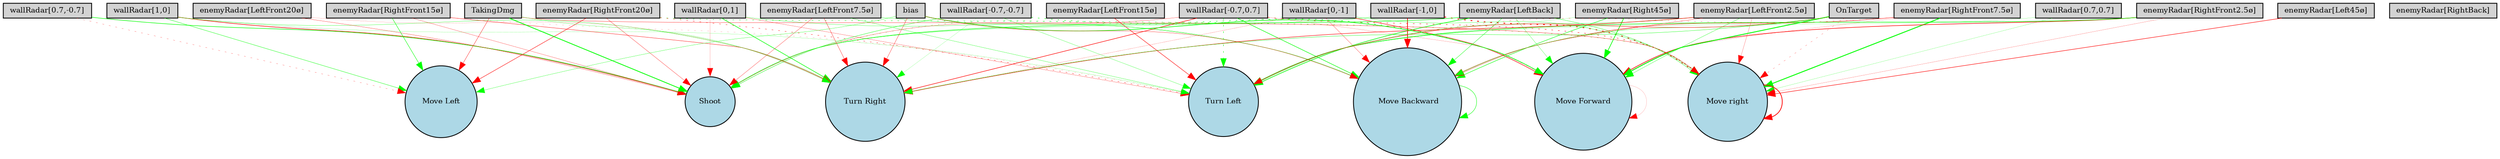 digraph {
	node [fontsize=9 height=0.2 shape=circle width=0.2]
	"wallRadar[1,0]" [fillcolor=lightgray shape=box style=filled]
	"wallRadar[0,1]" [fillcolor=lightgray shape=box style=filled]
	"wallRadar[-1,0]" [fillcolor=lightgray shape=box style=filled]
	"wallRadar[0,-1]" [fillcolor=lightgray shape=box style=filled]
	"wallRadar[0.7,0.7]" [fillcolor=lightgray shape=box style=filled]
	"wallRadar[-0.7,0.7]" [fillcolor=lightgray shape=box style=filled]
	"wallRadar[-0.7,-0.7]" [fillcolor=lightgray shape=box style=filled]
	"wallRadar[0.7,-0.7]" [fillcolor=lightgray shape=box style=filled]
	"enemyRadar[RightBack]" [fillcolor=lightgray shape=box style=filled]
	"enemyRadar[LeftBack]" [fillcolor=lightgray shape=box style=filled]
	"enemyRadar[Right45ø]" [fillcolor=lightgray shape=box style=filled]
	"enemyRadar[Left45ø]" [fillcolor=lightgray shape=box style=filled]
	"enemyRadar[RightFront20ø]" [fillcolor=lightgray shape=box style=filled]
	"enemyRadar[LeftFront20ø]" [fillcolor=lightgray shape=box style=filled]
	"enemyRadar[RightFront15ø]" [fillcolor=lightgray shape=box style=filled]
	"enemyRadar[LeftFront15ø]" [fillcolor=lightgray shape=box style=filled]
	"enemyRadar[RightFront7.5ø]" [fillcolor=lightgray shape=box style=filled]
	"enemyRadar[LeftFront7.5ø]" [fillcolor=lightgray shape=box style=filled]
	"enemyRadar[RightFront2.5ø]" [fillcolor=lightgray shape=box style=filled]
	"enemyRadar[LeftFront2.5ø]" [fillcolor=lightgray shape=box style=filled]
	OnTarget [fillcolor=lightgray shape=box style=filled]
	TakingDmg [fillcolor=lightgray shape=box style=filled]
	bias [fillcolor=lightgray shape=box style=filled]
	Shoot [fillcolor=lightblue style=filled]
	"Move Forward" [fillcolor=lightblue style=filled]
	" Move Backward" [fillcolor=lightblue style=filled]
	"Move Left" [fillcolor=lightblue style=filled]
	"Move right" [fillcolor=lightblue style=filled]
	"Turn Left" [fillcolor=lightblue style=filled]
	"Turn Right" [fillcolor=lightblue style=filled]
	"wallRadar[0,1]" -> Shoot [color=red penwidth=0.1518524136688889 style=solid]
	"enemyRadar[RightFront20ø]" -> Shoot [color=red penwidth=0.29438309408101926 style=solid]
	"enemyRadar[LeftBack]" -> "Turn Left" [color=green penwidth=0.676260979766978 style=solid]
	"enemyRadar[LeftBack]" -> Shoot [color=green penwidth=0.5342828528182577 style=solid]
	"enemyRadar[RightFront2.5ø]" -> "Turn Left" [color=green penwidth=0.6233729959600774 style=solid]
	"wallRadar[0,1]" -> " Move Backward" [color=green penwidth=0.2740830938419869 style=solid]
	"enemyRadar[RightFront20ø]" -> "Move right" [color=green penwidth=0.38828952574155107 style=dotted]
	bias -> "Move Forward" [color=green penwidth=0.6921237982210703 style=solid]
	"enemyRadar[RightFront7.5ø]" -> "Move Forward" [color=red penwidth=0.14032449850172635 style=solid]
	"wallRadar[1,0]" -> "Turn Right" [color=green penwidth=0.2863801032432365 style=solid]
	"wallRadar[0,-1]" -> "Turn Right" [color=red penwidth=0.1382715693592041 style=solid]
	"wallRadar[-0.7,-0.7]" -> "Move Forward" [color=green penwidth=0.5260590016656326 style=dotted]
	"wallRadar[0,-1]" -> " Move Backward" [color=red penwidth=0.2599488595043276 style=solid]
	"enemyRadar[RightFront2.5ø]" -> "Move right" [color=red penwidth=0.16590698812571725 style=solid]
	"enemyRadar[RightFront20ø]" -> "Move Left" [color=red penwidth=0.47810604841258386 style=solid]
	TakingDmg -> "Move right" [color=red penwidth=0.32189543677217625 style=solid]
	"wallRadar[0.7,0.7]" -> "Move right" [color=green penwidth=0.16991782211615014 style=solid]
	"enemyRadar[LeftFront20ø]" -> Shoot [color=red penwidth=0.2716673054223962 style=solid]
	"enemyRadar[RightFront15ø]" -> "Turn Right" [color=red penwidth=0.3900875578305526 style=solid]
	"wallRadar[-0.7,-0.7]" -> Shoot [color=green penwidth=0.38169148305817213 style=solid]
	"enemyRadar[Right45ø]" -> "Move Forward" [color=green penwidth=0.7649908910416732 style=solid]
	"wallRadar[-0.7,0.7]" -> " Move Backward" [color=green penwidth=0.5863494494391824 style=solid]
	"enemyRadar[RightFront15ø]" -> Shoot [color=red penwidth=0.2384026059398514 style=solid]
	"wallRadar[-0.7,0.7]" -> Shoot [color=red penwidth=0.2540341454856272 style=solid]
	"wallRadar[-0.7,-0.7]" -> "Turn Left" [color=green penwidth=0.24836697268275515 style=solid]
	"enemyRadar[RightFront7.5ø]" -> "Turn Left" [color=red penwidth=0.21437252045979066 style=dotted]
	TakingDmg -> Shoot [color=green penwidth=0.9293940492004334 style=solid]
	OnTarget -> "Turn Left" [color=red penwidth=0.4312385825385243 style=solid]
	"wallRadar[0,-1]" -> Shoot [color=green penwidth=0.26086206231288256 style=dotted]
	"enemyRadar[LeftFront7.5ø]" -> "Turn Right" [color=red penwidth=0.33747493137524326 style=solid]
	"enemyRadar[LeftBack]" -> " Move Backward" [color=green penwidth=0.38209711066147056 style=solid]
	bias -> "Turn Right" [color=red penwidth=0.3166010826436765 style=solid]
	"enemyRadar[LeftFront2.5ø]" -> "Turn Right" [color=red penwidth=0.5255499867323328 style=solid]
	"wallRadar[1,0]" -> "Turn Left" [color=green penwidth=0.15070779727137973 style=solid]
	"enemyRadar[Right45ø]" -> "Turn Left" [color=green penwidth=0.13701587905906082 style=solid]
	"wallRadar[-1,0]" -> Shoot [color=green penwidth=0.3129562184413078 style=solid]
	bias -> " Move Backward" [color=red penwidth=0.29515238974966873 style=solid]
	OnTarget -> "Turn Right" [color=green penwidth=0.3463279670344209 style=solid]
	"wallRadar[0.7,0.7]" -> "Turn Left" [color=green penwidth=0.15957722011863862 style=solid]
	"wallRadar[-0.7,0.7]" -> "Turn Right" [color=red penwidth=0.6044574188467514 style=solid]
	bias -> "Move Left" [color=green penwidth=0.27401276581936207 style=solid]
	OnTarget -> " Move Backward" [color=green penwidth=0.3244179083977701 style=solid]
	"wallRadar[-0.7,0.7]" -> "Turn Left" [color=green penwidth=0.4694619277400135 style=dotted]
	"enemyRadar[LeftFront15ø]" -> "Turn Left" [color=red penwidth=0.5026620886193455 style=solid]
	"Move Forward" -> "Move Forward" [color=red penwidth=0.11309330775172606 style=solid]
	"wallRadar[-0.7,0.7]" -> "Move right" [color=red penwidth=0.4689851442527512 style=dotted]
	"enemyRadar[LeftFront7.5ø]" -> " Move Backward" [color=green penwidth=0.2599914371198332 style=solid]
	"wallRadar[1,0]" -> "Move Left" [color=green penwidth=0.38760019646896493 style=solid]
	"enemyRadar[LeftBack]" -> "Move right" [color=green penwidth=0.33811997869719457 style=solid]
	"wallRadar[-1,0]" -> "Move right" [color=red penwidth=1.0135946854971094 style=dotted]
	OnTarget -> "Move right" [color=red penwidth=0.21225617064471614 style=dotted]
	"wallRadar[0.7,-0.7]" -> Shoot [color=green penwidth=0.6006959081304962 style=solid]
	"wallRadar[0,-1]" -> "Move right" [color=green penwidth=0.27929467472186786 style=solid]
	"wallRadar[0,-1]" -> "Move Forward" [color=red penwidth=0.5299025146764309 style=solid]
	"wallRadar[0,1]" -> "Turn Left" [color=red penwidth=0.22774592490634488 style=solid]
	"enemyRadar[RightFront20ø]" -> "Turn Left" [color=red penwidth=0.3713823354785648 style=dotted]
	"enemyRadar[LeftFront7.5ø]" -> Shoot [color=red penwidth=0.2731334952120784 style=solid]
	"wallRadar[-1,0]" -> " Move Backward" [color=red penwidth=0.8521741671265962 style=solid]
	"enemyRadar[RightFront15ø]" -> "Move Left" [color=green penwidth=0.49629507265643813 style=solid]
	"wallRadar[-0.7,0.7]" -> "Move Forward" [color=red penwidth=0.14735684587013065 style=solid]
	"enemyRadar[LeftBack]" -> "Move Forward" [color=green penwidth=0.2536672832121618 style=solid]
	TakingDmg -> "Move Left" [color=red penwidth=0.3637275199767672 style=solid]
	"enemyRadar[LeftFront2.5ø]" -> " Move Backward" [color=red penwidth=0.270666717389829 style=solid]
	"enemyRadar[LeftFront2.5ø]" -> "Move right" [color=red penwidth=0.20267823668678836 style=solid]
	"enemyRadar[LeftFront20ø]" -> "Turn Right" [color=red penwidth=0.10933122773249525 style=solid]
	OnTarget -> "Move Forward" [color=green penwidth=1.0104102324995192 style=solid]
	"enemyRadar[LeftFront2.5ø]" -> "Turn Left" [color=green penwidth=0.320907117764075 style=solid]
	"wallRadar[0.7,-0.7]" -> "Move Left" [color=red penwidth=0.2175858249964029 style=dotted]
	"enemyRadar[Right45ø]" -> " Move Backward" [color=green penwidth=0.5026453699578397 style=solid]
	"wallRadar[1,0]" -> Shoot [color=red penwidth=0.6300027184490926 style=solid]
	"Move right" -> "Move right" [color=red penwidth=0.8677026100549019 style=solid]
	"enemyRadar[RightFront2.5ø]" -> "Move Forward" [color=red penwidth=0.6453456729749568 style=solid]
	TakingDmg -> "Turn Right" [color=green penwidth=0.23136124816449208 style=solid]
	"enemyRadar[LeftFront7.5ø]" -> "Turn Left" [color=green penwidth=0.27913994318117863 style=solid]
	"enemyRadar[RightFront7.5ø]" -> " Move Backward" [color=red penwidth=0.4245661129975773 style=solid]
	"enemyRadar[Left45ø]" -> "Move right" [color=red penwidth=0.5473906642157151 style=solid]
	"enemyRadar[RightFront7.5ø]" -> "Move right" [color=green penwidth=1.0791298588427831 style=solid]
	"enemyRadar[LeftFront2.5ø]" -> "Move Forward" [color=green penwidth=0.2915336926435238 style=solid]
	" Move Backward" -> " Move Backward" [color=green penwidth=0.46321420948975245 style=solid]
	"wallRadar[0,1]" -> "Turn Right" [color=green penwidth=0.6383271266662602 style=solid]
	"wallRadar[-0.7,-0.7]" -> "Turn Right" [color=green penwidth=0.13135946811999005 style=solid]
	"enemyRadar[RightFront15ø]" -> "Turn Left" [color=red penwidth=0.1290472875009064 style=dotted]
}
